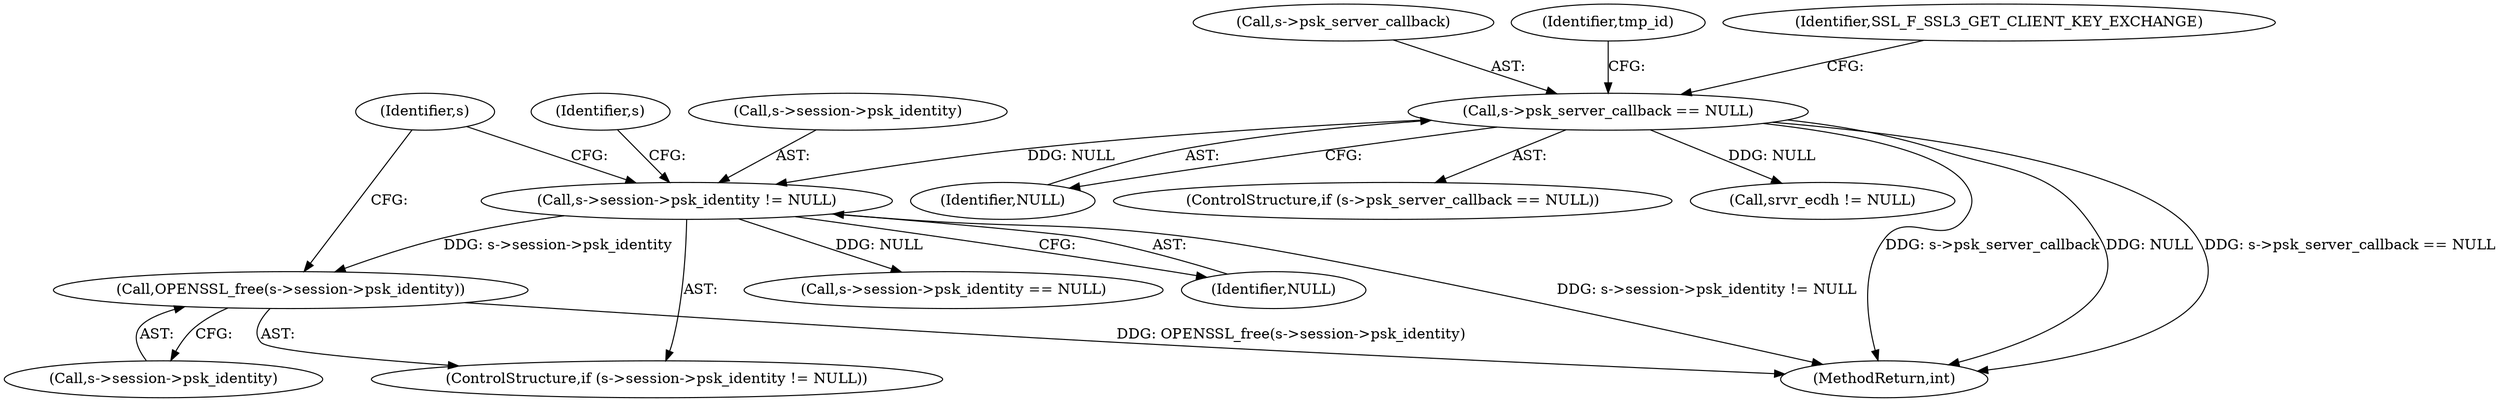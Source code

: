 digraph "0_openssl_3c66a669dfc7b3792f7af0758ea26fe8502ce70c@API" {
"1001690" [label="(Call,OPENSSL_free(s->session->psk_identity))"];
"1001683" [label="(Call,s->session->psk_identity != NULL)"];
"1001590" [label="(Call,s->psk_server_callback == NULL)"];
"1001693" [label="(Identifier,s)"];
"1001589" [label="(ControlStructure,if (s->psk_server_callback == NULL))"];
"1001683" [label="(Call,s->session->psk_identity != NULL)"];
"1001591" [label="(Call,s->psk_server_callback)"];
"1002147" [label="(Call,srvr_ecdh != NULL)"];
"1001601" [label="(Identifier,tmp_id)"];
"1001689" [label="(Identifier,NULL)"];
"1002162" [label="(MethodReturn,int)"];
"1001682" [label="(ControlStructure,if (s->session->psk_identity != NULL))"];
"1001597" [label="(Identifier,SSL_F_SSL3_GET_CLIENT_KEY_EXCHANGE)"];
"1001699" [label="(Identifier,s)"];
"1001691" [label="(Call,s->session->psk_identity)"];
"1001690" [label="(Call,OPENSSL_free(s->session->psk_identity))"];
"1001594" [label="(Identifier,NULL)"];
"1001707" [label="(Call,s->session->psk_identity == NULL)"];
"1001590" [label="(Call,s->psk_server_callback == NULL)"];
"1001684" [label="(Call,s->session->psk_identity)"];
"1001690" -> "1001682"  [label="AST: "];
"1001690" -> "1001691"  [label="CFG: "];
"1001691" -> "1001690"  [label="AST: "];
"1001699" -> "1001690"  [label="CFG: "];
"1001690" -> "1002162"  [label="DDG: OPENSSL_free(s->session->psk_identity)"];
"1001683" -> "1001690"  [label="DDG: s->session->psk_identity"];
"1001683" -> "1001682"  [label="AST: "];
"1001683" -> "1001689"  [label="CFG: "];
"1001684" -> "1001683"  [label="AST: "];
"1001689" -> "1001683"  [label="AST: "];
"1001693" -> "1001683"  [label="CFG: "];
"1001699" -> "1001683"  [label="CFG: "];
"1001683" -> "1002162"  [label="DDG: s->session->psk_identity != NULL"];
"1001590" -> "1001683"  [label="DDG: NULL"];
"1001683" -> "1001707"  [label="DDG: NULL"];
"1001590" -> "1001589"  [label="AST: "];
"1001590" -> "1001594"  [label="CFG: "];
"1001591" -> "1001590"  [label="AST: "];
"1001594" -> "1001590"  [label="AST: "];
"1001597" -> "1001590"  [label="CFG: "];
"1001601" -> "1001590"  [label="CFG: "];
"1001590" -> "1002162"  [label="DDG: s->psk_server_callback"];
"1001590" -> "1002162"  [label="DDG: NULL"];
"1001590" -> "1002162"  [label="DDG: s->psk_server_callback == NULL"];
"1001590" -> "1002147"  [label="DDG: NULL"];
}

